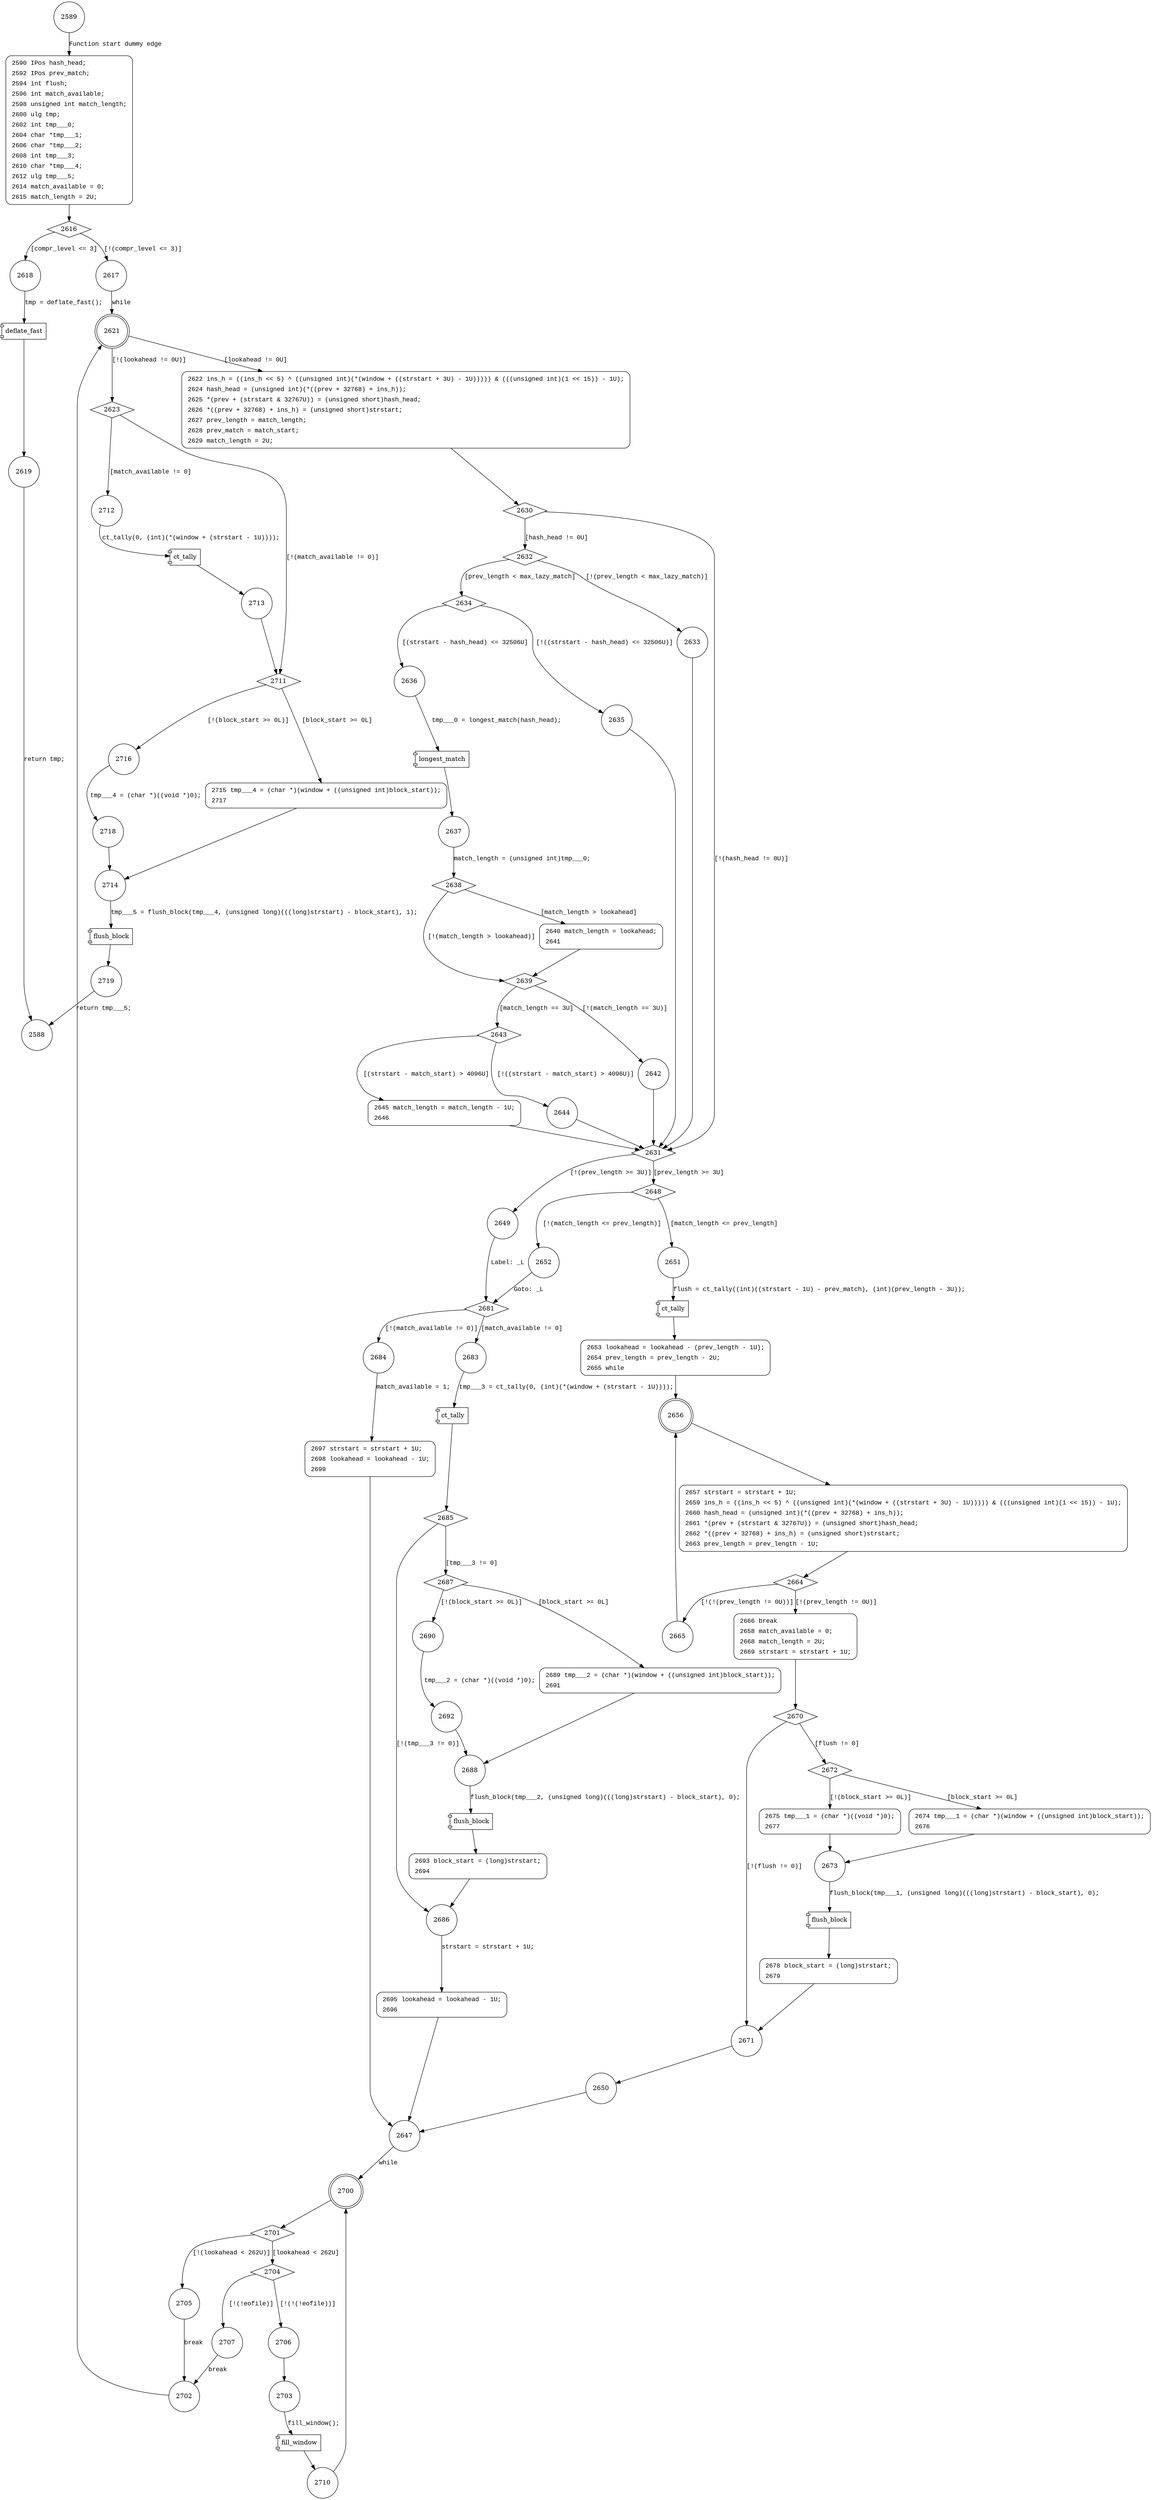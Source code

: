 digraph deflate {
2589 [shape="circle"]
2590 [shape="circle"]
2616 [shape="diamond"]
2617 [shape="circle"]
2618 [shape="circle"]
2619 [shape="circle"]
2621 [shape="doublecircle"]
2623 [shape="diamond"]
2622 [shape="circle"]
2630 [shape="diamond"]
2631 [shape="diamond"]
2632 [shape="diamond"]
2633 [shape="circle"]
2634 [shape="diamond"]
2635 [shape="circle"]
2636 [shape="circle"]
2637 [shape="circle"]
2638 [shape="diamond"]
2639 [shape="diamond"]
2640 [shape="circle"]
2642 [shape="circle"]
2643 [shape="diamond"]
2644 [shape="circle"]
2645 [shape="circle"]
2649 [shape="circle"]
2648 [shape="diamond"]
2652 [shape="circle"]
2651 [shape="circle"]
2653 [shape="circle"]
2656 [shape="doublecircle"]
2657 [shape="circle"]
2664 [shape="diamond"]
2665 [shape="circle"]
2666 [shape="circle"]
2670 [shape="diamond"]
2671 [shape="circle"]
2672 [shape="diamond"]
2675 [shape="circle"]
2674 [shape="circle"]
2673 [shape="circle"]
2678 [shape="circle"]
2650 [shape="circle"]
2647 [shape="circle"]
2700 [shape="doublecircle"]
2701 [shape="diamond"]
2705 [shape="circle"]
2704 [shape="diamond"]
2706 [shape="circle"]
2707 [shape="circle"]
2702 [shape="circle"]
2703 [shape="circle"]
2710 [shape="circle"]
2681 [shape="diamond"]
2684 [shape="circle"]
2683 [shape="circle"]
2685 [shape="diamond"]
2686 [shape="circle"]
2687 [shape="diamond"]
2690 [shape="circle"]
2689 [shape="circle"]
2688 [shape="circle"]
2693 [shape="circle"]
2695 [shape="circle"]
2692 [shape="circle"]
2697 [shape="circle"]
2711 [shape="diamond"]
2712 [shape="circle"]
2713 [shape="circle"]
2716 [shape="circle"]
2715 [shape="circle"]
2714 [shape="circle"]
2719 [shape="circle"]
2718 [shape="circle"]
2588 [shape="circle"]
2590 [style="filled,bold" penwidth="1" fillcolor="white" fontname="Courier New" shape="Mrecord" label=<<table border="0" cellborder="0" cellpadding="3" bgcolor="white"><tr><td align="right">2590</td><td align="left">IPos hash_head;</td></tr><tr><td align="right">2592</td><td align="left">IPos prev_match;</td></tr><tr><td align="right">2594</td><td align="left">int flush;</td></tr><tr><td align="right">2596</td><td align="left">int match_available;</td></tr><tr><td align="right">2598</td><td align="left">unsigned int match_length;</td></tr><tr><td align="right">2600</td><td align="left">ulg tmp;</td></tr><tr><td align="right">2602</td><td align="left">int tmp___0;</td></tr><tr><td align="right">2604</td><td align="left">char *tmp___1;</td></tr><tr><td align="right">2606</td><td align="left">char *tmp___2;</td></tr><tr><td align="right">2608</td><td align="left">int tmp___3;</td></tr><tr><td align="right">2610</td><td align="left">char *tmp___4;</td></tr><tr><td align="right">2612</td><td align="left">ulg tmp___5;</td></tr><tr><td align="right">2614</td><td align="left">match_available = 0;</td></tr><tr><td align="right">2615</td><td align="left">match_length = 2U;</td></tr></table>>]
2590 -> 2616[label=""]
2622 [style="filled,bold" penwidth="1" fillcolor="white" fontname="Courier New" shape="Mrecord" label=<<table border="0" cellborder="0" cellpadding="3" bgcolor="white"><tr><td align="right">2622</td><td align="left">ins_h = ((ins_h &lt;&lt; 5) ^ ((unsigned int)(*(window + ((strstart + 3U) - 1U))))) &amp; (((unsigned int)(1 &lt;&lt; 15)) - 1U);</td></tr><tr><td align="right">2624</td><td align="left">hash_head = (unsigned int)(*((prev + 32768) + ins_h));</td></tr><tr><td align="right">2625</td><td align="left">*(prev + (strstart &amp; 32767U)) = (unsigned short)hash_head;</td></tr><tr><td align="right">2626</td><td align="left">*((prev + 32768) + ins_h) = (unsigned short)strstart;</td></tr><tr><td align="right">2627</td><td align="left">prev_length = match_length;</td></tr><tr><td align="right">2628</td><td align="left">prev_match = match_start;</td></tr><tr><td align="right">2629</td><td align="left">match_length = 2U;</td></tr></table>>]
2622 -> 2630[label=""]
2640 [style="filled,bold" penwidth="1" fillcolor="white" fontname="Courier New" shape="Mrecord" label=<<table border="0" cellborder="0" cellpadding="3" bgcolor="white"><tr><td align="right">2640</td><td align="left">match_length = lookahead;</td></tr><tr><td align="right">2641</td><td align="left"></td></tr></table>>]
2640 -> 2639[label=""]
2645 [style="filled,bold" penwidth="1" fillcolor="white" fontname="Courier New" shape="Mrecord" label=<<table border="0" cellborder="0" cellpadding="3" bgcolor="white"><tr><td align="right">2645</td><td align="left">match_length = match_length - 1U;</td></tr><tr><td align="right">2646</td><td align="left"></td></tr></table>>]
2645 -> 2631[label=""]
2653 [style="filled,bold" penwidth="1" fillcolor="white" fontname="Courier New" shape="Mrecord" label=<<table border="0" cellborder="0" cellpadding="3" bgcolor="white"><tr><td align="right">2653</td><td align="left">lookahead = lookahead - (prev_length - 1U);</td></tr><tr><td align="right">2654</td><td align="left">prev_length = prev_length - 2U;</td></tr><tr><td align="right">2655</td><td align="left">while</td></tr></table>>]
2653 -> 2656[label=""]
2657 [style="filled,bold" penwidth="1" fillcolor="white" fontname="Courier New" shape="Mrecord" label=<<table border="0" cellborder="0" cellpadding="3" bgcolor="white"><tr><td align="right">2657</td><td align="left">strstart = strstart + 1U;</td></tr><tr><td align="right">2659</td><td align="left">ins_h = ((ins_h &lt;&lt; 5) ^ ((unsigned int)(*(window + ((strstart + 3U) - 1U))))) &amp; (((unsigned int)(1 &lt;&lt; 15)) - 1U);</td></tr><tr><td align="right">2660</td><td align="left">hash_head = (unsigned int)(*((prev + 32768) + ins_h));</td></tr><tr><td align="right">2661</td><td align="left">*(prev + (strstart &amp; 32767U)) = (unsigned short)hash_head;</td></tr><tr><td align="right">2662</td><td align="left">*((prev + 32768) + ins_h) = (unsigned short)strstart;</td></tr><tr><td align="right">2663</td><td align="left">prev_length = prev_length - 1U;</td></tr></table>>]
2657 -> 2664[label=""]
2666 [style="filled,bold" penwidth="1" fillcolor="white" fontname="Courier New" shape="Mrecord" label=<<table border="0" cellborder="0" cellpadding="3" bgcolor="white"><tr><td align="right">2666</td><td align="left">break</td></tr><tr><td align="right">2658</td><td align="left">match_available = 0;</td></tr><tr><td align="right">2668</td><td align="left">match_length = 2U;</td></tr><tr><td align="right">2669</td><td align="left">strstart = strstart + 1U;</td></tr></table>>]
2666 -> 2670[label=""]
2674 [style="filled,bold" penwidth="1" fillcolor="white" fontname="Courier New" shape="Mrecord" label=<<table border="0" cellborder="0" cellpadding="3" bgcolor="white"><tr><td align="right">2674</td><td align="left">tmp___1 = (char *)(window + ((unsigned int)block_start));</td></tr><tr><td align="right">2676</td><td align="left"></td></tr></table>>]
2674 -> 2673[label=""]
2678 [style="filled,bold" penwidth="1" fillcolor="white" fontname="Courier New" shape="Mrecord" label=<<table border="0" cellborder="0" cellpadding="3" bgcolor="white"><tr><td align="right">2678</td><td align="left">block_start = (long)strstart;</td></tr><tr><td align="right">2679</td><td align="left"></td></tr></table>>]
2678 -> 2671[label=""]
2675 [style="filled,bold" penwidth="1" fillcolor="white" fontname="Courier New" shape="Mrecord" label=<<table border="0" cellborder="0" cellpadding="3" bgcolor="white"><tr><td align="right">2675</td><td align="left">tmp___1 = (char *)((void *)0);</td></tr><tr><td align="right">2677</td><td align="left"></td></tr></table>>]
2675 -> 2673[label=""]
2689 [style="filled,bold" penwidth="1" fillcolor="white" fontname="Courier New" shape="Mrecord" label=<<table border="0" cellborder="0" cellpadding="3" bgcolor="white"><tr><td align="right">2689</td><td align="left">tmp___2 = (char *)(window + ((unsigned int)block_start));</td></tr><tr><td align="right">2691</td><td align="left"></td></tr></table>>]
2689 -> 2688[label=""]
2693 [style="filled,bold" penwidth="1" fillcolor="white" fontname="Courier New" shape="Mrecord" label=<<table border="0" cellborder="0" cellpadding="3" bgcolor="white"><tr><td align="right">2693</td><td align="left">block_start = (long)strstart;</td></tr><tr><td align="right">2694</td><td align="left"></td></tr></table>>]
2693 -> 2686[label=""]
2695 [style="filled,bold" penwidth="1" fillcolor="white" fontname="Courier New" shape="Mrecord" label=<<table border="0" cellborder="0" cellpadding="3" bgcolor="white"><tr><td align="right">2695</td><td align="left">lookahead = lookahead - 1U;</td></tr><tr><td align="right">2696</td><td align="left"></td></tr></table>>]
2695 -> 2647[label=""]
2697 [style="filled,bold" penwidth="1" fillcolor="white" fontname="Courier New" shape="Mrecord" label=<<table border="0" cellborder="0" cellpadding="3" bgcolor="white"><tr><td align="right">2697</td><td align="left">strstart = strstart + 1U;</td></tr><tr><td align="right">2698</td><td align="left">lookahead = lookahead - 1U;</td></tr><tr><td align="right">2699</td><td align="left"></td></tr></table>>]
2697 -> 2647[label=""]
2715 [style="filled,bold" penwidth="1" fillcolor="white" fontname="Courier New" shape="Mrecord" label=<<table border="0" cellborder="0" cellpadding="3" bgcolor="white"><tr><td align="right">2715</td><td align="left">tmp___4 = (char *)(window + ((unsigned int)block_start));</td></tr><tr><td align="right">2717</td><td align="left"></td></tr></table>>]
2715 -> 2714[label=""]
2589 -> 2590 [label="Function start dummy edge" fontname="Courier New"]
2616 -> 2617 [label="[!(compr_level <= 3)]" fontname="Courier New"]
2616 -> 2618 [label="[compr_level <= 3]" fontname="Courier New"]
100077 [shape="component" label="deflate_fast"]
2618 -> 100077 [label="tmp = deflate_fast();" fontname="Courier New"]
100077 -> 2619 [label="" fontname="Courier New"]
2617 -> 2621 [label="while" fontname="Courier New"]
2621 -> 2623 [label="[!(lookahead != 0U)]" fontname="Courier New"]
2621 -> 2622 [label="[lookahead != 0U]" fontname="Courier New"]
2630 -> 2631 [label="[!(hash_head != 0U)]" fontname="Courier New"]
2630 -> 2632 [label="[hash_head != 0U]" fontname="Courier New"]
2632 -> 2633 [label="[!(prev_length < max_lazy_match)]" fontname="Courier New"]
2632 -> 2634 [label="[prev_length < max_lazy_match]" fontname="Courier New"]
2634 -> 2635 [label="[!((strstart - hash_head) <= 32506U)]" fontname="Courier New"]
2634 -> 2636 [label="[(strstart - hash_head) <= 32506U]" fontname="Courier New"]
100078 [shape="component" label="longest_match"]
2636 -> 100078 [label="tmp___0 = longest_match(hash_head);" fontname="Courier New"]
100078 -> 2637 [label="" fontname="Courier New"]
2638 -> 2639 [label="[!(match_length > lookahead)]" fontname="Courier New"]
2638 -> 2640 [label="[match_length > lookahead]" fontname="Courier New"]
2639 -> 2642 [label="[!(match_length == 3U)]" fontname="Courier New"]
2639 -> 2643 [label="[match_length == 3U]" fontname="Courier New"]
2643 -> 2644 [label="[!((strstart - match_start) > 4096U)]" fontname="Courier New"]
2643 -> 2645 [label="[(strstart - match_start) > 4096U]" fontname="Courier New"]
2631 -> 2649 [label="[!(prev_length >= 3U)]" fontname="Courier New"]
2631 -> 2648 [label="[prev_length >= 3U]" fontname="Courier New"]
2648 -> 2652 [label="[!(match_length <= prev_length)]" fontname="Courier New"]
2648 -> 2651 [label="[match_length <= prev_length]" fontname="Courier New"]
100079 [shape="component" label="ct_tally"]
2651 -> 100079 [label="flush = ct_tally((int)((strstart - 1U) - prev_match), (int)(prev_length - 3U));" fontname="Courier New"]
100079 -> 2653 [label="" fontname="Courier New"]
2656 -> 2657 [label="" fontname="Courier New"]
2664 -> 2665 [label="[!(!(prev_length != 0U))]" fontname="Courier New"]
2664 -> 2666 [label="[!(prev_length != 0U)]" fontname="Courier New"]
2670 -> 2671 [label="[!(flush != 0)]" fontname="Courier New"]
2670 -> 2672 [label="[flush != 0]" fontname="Courier New"]
2672 -> 2675 [label="[!(block_start >= 0L)]" fontname="Courier New"]
2672 -> 2674 [label="[block_start >= 0L]" fontname="Courier New"]
100080 [shape="component" label="flush_block"]
2673 -> 100080 [label="flush_block(tmp___1, (unsigned long)(((long)strstart) - block_start), 0);" fontname="Courier New"]
100080 -> 2678 [label="" fontname="Courier New"]
2671 -> 2650 [label="" fontname="Courier New"]
2647 -> 2700 [label="while" fontname="Courier New"]
2700 -> 2701 [label="" fontname="Courier New"]
2701 -> 2705 [label="[!(lookahead < 262U)]" fontname="Courier New"]
2701 -> 2704 [label="[lookahead < 262U]" fontname="Courier New"]
2704 -> 2706 [label="[!(!(!eofile))]" fontname="Courier New"]
2704 -> 2707 [label="[!(!eofile)]" fontname="Courier New"]
2702 -> 2621 [label="" fontname="Courier New"]
100081 [shape="component" label="fill_window"]
2703 -> 100081 [label="fill_window();" fontname="Courier New"]
100081 -> 2710 [label="" fontname="Courier New"]
2705 -> 2702 [label="break" fontname="Courier New"]
2665 -> 2656 [label="" fontname="Courier New"]
2681 -> 2684 [label="[!(match_available != 0)]" fontname="Courier New"]
2681 -> 2683 [label="[match_available != 0]" fontname="Courier New"]
100082 [shape="component" label="ct_tally"]
2683 -> 100082 [label="tmp___3 = ct_tally(0, (int)(*(window + (strstart - 1U))));" fontname="Courier New"]
100082 -> 2685 [label="" fontname="Courier New"]
2685 -> 2686 [label="[!(tmp___3 != 0)]" fontname="Courier New"]
2685 -> 2687 [label="[tmp___3 != 0]" fontname="Courier New"]
2687 -> 2690 [label="[!(block_start >= 0L)]" fontname="Courier New"]
2687 -> 2689 [label="[block_start >= 0L]" fontname="Courier New"]
100083 [shape="component" label="flush_block"]
2688 -> 100083 [label="flush_block(tmp___2, (unsigned long)(((long)strstart) - block_start), 0);" fontname="Courier New"]
100083 -> 2693 [label="" fontname="Courier New"]
2686 -> 2695 [label="strstart = strstart + 1U;" fontname="Courier New"]
2690 -> 2692 [label="tmp___2 = (char *)((void *)0);" fontname="Courier New"]
2684 -> 2697 [label="match_available = 1;" fontname="Courier New"]
2649 -> 2681 [label="Label: _L" fontname="Courier New"]
2642 -> 2631 [label="" fontname="Courier New"]
2633 -> 2631 [label="" fontname="Courier New"]
2623 -> 2711 [label="[!(match_available != 0)]" fontname="Courier New"]
2623 -> 2712 [label="[match_available != 0]" fontname="Courier New"]
100084 [shape="component" label="ct_tally"]
2712 -> 100084 [label="ct_tally(0, (int)(*(window + (strstart - 1U))));" fontname="Courier New"]
100084 -> 2713 [label="" fontname="Courier New"]
2711 -> 2716 [label="[!(block_start >= 0L)]" fontname="Courier New"]
2711 -> 2715 [label="[block_start >= 0L]" fontname="Courier New"]
100085 [shape="component" label="flush_block"]
2714 -> 100085 [label="tmp___5 = flush_block(tmp___4, (unsigned long)(((long)strstart) - block_start), 1);" fontname="Courier New"]
100085 -> 2719 [label="" fontname="Courier New"]
2716 -> 2718 [label="tmp___4 = (char *)((void *)0);" fontname="Courier New"]
2619 -> 2588 [label="return tmp;" fontname="Courier New"]
2637 -> 2638 [label="match_length = (unsigned int)tmp___0;" fontname="Courier New"]
2650 -> 2647 [label="" fontname="Courier New"]
2707 -> 2702 [label="break" fontname="Courier New"]
2706 -> 2703 [label="" fontname="Courier New"]
2710 -> 2700 [label="" fontname="Courier New"]
2652 -> 2681 [label="Goto: _L" fontname="Courier New"]
2692 -> 2688 [label="" fontname="Courier New"]
2644 -> 2631 [label="" fontname="Courier New"]
2635 -> 2631 [label="" fontname="Courier New"]
2713 -> 2711 [label="" fontname="Courier New"]
2719 -> 2588 [label="return tmp___5;" fontname="Courier New"]
2718 -> 2714 [label="" fontname="Courier New"]
}